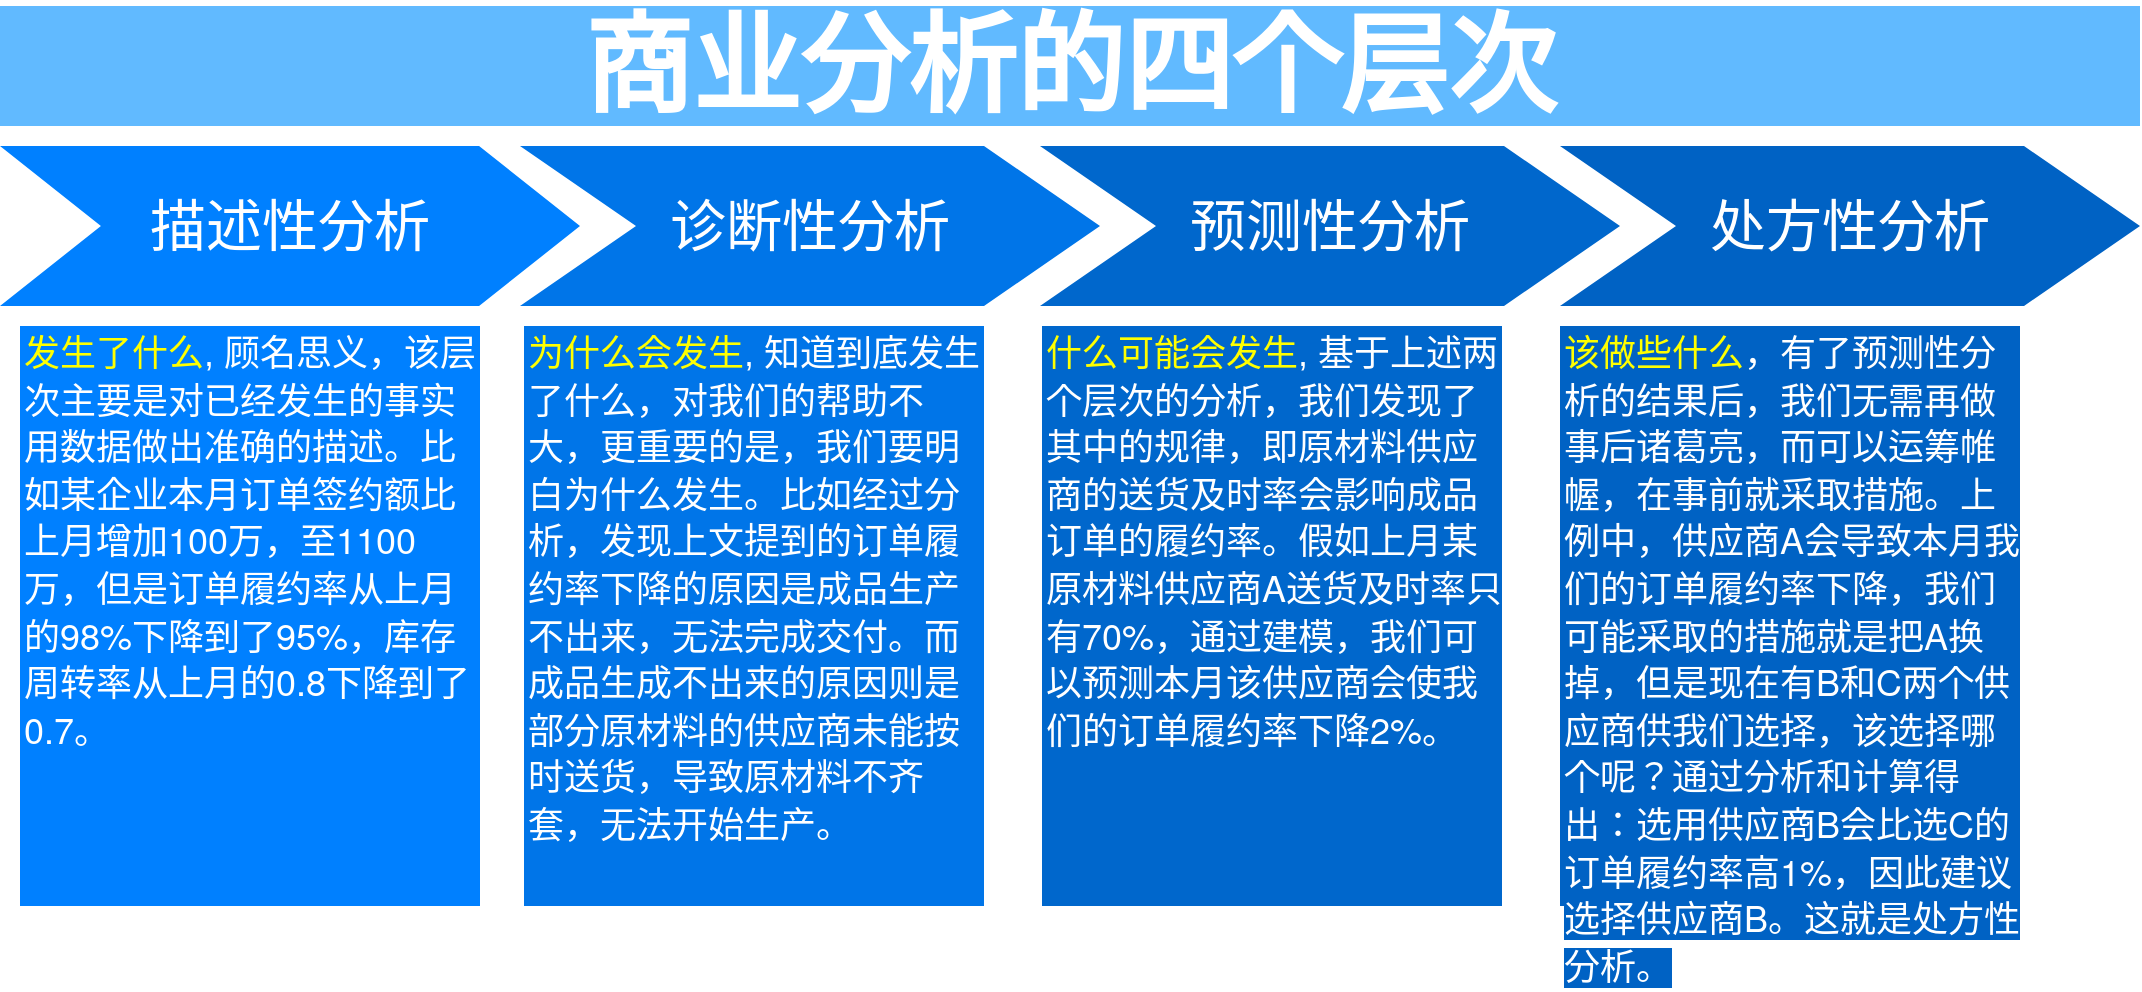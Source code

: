 <mxfile version="14.0.3" type="github">
  <diagram name="Page-1" id="d9b1e647-80fa-b4a2-5024-87a742678bcc">
    <mxGraphModel dx="1422" dy="713" grid="1" gridSize="10" guides="1" tooltips="1" connect="1" arrows="1" fold="1" page="1" pageScale="1" pageWidth="1100" pageHeight="850" background="#ffffff" math="0" shadow="0">
      <root>
        <mxCell id="0" />
        <mxCell id="1" parent="0" />
        <mxCell id="57fe6abec08f04cb-1" value="描述性分析" style="shape=step;whiteSpace=wrap;html=1;fontSize=28;fillColor=#0080FF;fontColor=#FFFFFF;strokeColor=none;size=0.174;" parent="1" vertex="1">
          <mxGeometry x="10" y="180" width="290" height="80" as="geometry" />
        </mxCell>
        <mxCell id="57fe6abec08f04cb-2" value="诊断性分析" style="shape=step;whiteSpace=wrap;html=1;fontSize=28;fillColor=#0075E8;fontColor=#FFFFFF;strokeColor=none;" parent="1" vertex="1">
          <mxGeometry x="270" y="180" width="290" height="80" as="geometry" />
        </mxCell>
        <mxCell id="57fe6abec08f04cb-3" value="预测性分析" style="shape=step;whiteSpace=wrap;html=1;fontSize=28;fillColor=#0067CC;fontColor=#FFFFFF;strokeColor=none;" parent="1" vertex="1">
          <mxGeometry x="530" y="180" width="290" height="80" as="geometry" />
        </mxCell>
        <mxCell id="57fe6abec08f04cb-4" value="处方性分析" style="shape=step;whiteSpace=wrap;html=1;fontSize=28;fillColor=#0062C4;fontColor=#FFFFFF;strokeColor=none;" parent="1" vertex="1">
          <mxGeometry x="790" y="180" width="290" height="80" as="geometry" />
        </mxCell>
        <mxCell id="57fe6abec08f04cb-7" value="&lt;font color=&quot;#ffffff&quot;&gt;商业分析的四个层次&lt;/font&gt;" style="text;html=1;strokeColor=none;fillColor=#61BAFF;align=center;verticalAlign=middle;whiteSpace=wrap;fontSize=54;fontStyle=1;fontColor=#004D99;" parent="1" vertex="1">
          <mxGeometry x="10" y="110" width="1070" height="60" as="geometry" />
        </mxCell>
        <mxCell id="57fe6abec08f04cb-8" value="&lt;font style=&quot;font-size: 18px ; background-color: rgb(0 , 128 , 255)&quot;&gt;&lt;span style=&quot;font-family: &amp;#34;pingfang sc&amp;#34; , &amp;#34;helvetica neue&amp;#34; , &amp;#34;helvetica&amp;#34; , &amp;#34;arial&amp;#34; , &amp;#34;microsoft yahei&amp;#34; , sans-serif ; text-align: justify&quot;&gt;&lt;font color=&quot;#ffff00&quot;&gt;发生了什么&lt;/font&gt;&lt;/span&gt;&lt;font color=&quot;#ffffff&quot;&gt;, 顾名思义，&lt;span style=&quot;font-family: &amp;#34;pingfang sc&amp;#34; , &amp;#34;helvetica neue&amp;#34; , &amp;#34;helvetica&amp;#34; , &amp;#34;arial&amp;#34; , &amp;#34;microsoft yahei&amp;#34; , sans-serif ; text-align: justify&quot;&gt;该层次主要是对已经发生的事实用数据做出准确的描述。比如某企业本月订单签约额比上月增加100万，至1100万，但是订单履约率从上月的98%下降到了95%，库存周转率从上月的0.8下降到了0.7。&lt;/span&gt;&lt;/font&gt;&lt;/font&gt;" style="text;spacingTop=-5;whiteSpace=wrap;html=1;align=left;fontSize=12;fontFamily=Helvetica;strokeColor=none;fillColor=#0080FF;" parent="1" vertex="1">
          <mxGeometry x="20" y="270" width="230" height="290" as="geometry" />
        </mxCell>
        <mxCell id="57fe6abec08f04cb-9" value="&lt;font style=&quot;font-size: 18px ; background-color: rgb(0 , 117 , 232)&quot;&gt;&lt;span style=&quot;font-family: &amp;#34;pingfang sc&amp;#34; , &amp;#34;helvetica neue&amp;#34; , &amp;#34;helvetica&amp;#34; , &amp;#34;arial&amp;#34; , &amp;#34;microsoft yahei&amp;#34; , sans-serif ; text-align: justify&quot;&gt;&lt;font color=&quot;#ffff00&quot;&gt;为什么会发生&lt;/font&gt;&lt;/span&gt;&lt;font color=&quot;#ffffff&quot;&gt;,&amp;nbsp;&lt;span style=&quot;font-family: &amp;#34;pingfang sc&amp;#34; , &amp;#34;helvetica neue&amp;#34; , &amp;#34;helvetica&amp;#34; , &amp;#34;arial&amp;#34; , &amp;#34;microsoft yahei&amp;#34; , sans-serif ; text-align: justify&quot;&gt;知道到底发生了什么，对我们的帮助不大，更重要的是，我们要明白为什么发生。比如经过分析，发现上文提到的订单履约率下降的原因是成品生产不出来，无法完成交付。而成品生成不出来的原因则是部分原材料的供应商未能按时送货，导致原材料不齐套，无法开始生产。&lt;/span&gt;&lt;/font&gt;&lt;/font&gt;" style="text;spacingTop=-5;whiteSpace=wrap;html=1;align=left;fontSize=12;fontFamily=Helvetica;strokeColor=none;fillColor=#0075E8;" parent="1" vertex="1">
          <mxGeometry x="272" y="270" width="230" height="290" as="geometry" />
        </mxCell>
        <mxCell id="57fe6abec08f04cb-10" value="&lt;font style=&quot;font-size: 18px ; background-color: rgb(0 , 103 , 204)&quot;&gt;&lt;span style=&quot;font-family: &amp;#34;pingfang sc&amp;#34; , &amp;#34;helvetica neue&amp;#34; , &amp;#34;helvetica&amp;#34; , &amp;#34;arial&amp;#34; , &amp;#34;microsoft yahei&amp;#34; , sans-serif ; text-align: justify&quot;&gt;&lt;font color=&quot;#ffff00&quot;&gt;什么可能会发生&lt;/font&gt;&lt;/span&gt;&lt;font color=&quot;#ffffff&quot;&gt;,&amp;nbsp;&lt;span style=&quot;font-family: &amp;#34;pingfang sc&amp;#34; , &amp;#34;helvetica neue&amp;#34; , &amp;#34;helvetica&amp;#34; , &amp;#34;arial&amp;#34; , &amp;#34;microsoft yahei&amp;#34; , sans-serif ; text-align: justify&quot;&gt;基于上述两个层次的分析，我们发现了其中的规律，即原材料供应商的送货及时率会影响成品订单的履约率。假如上月某原材料供应商A送货及时率只有70%，通过建模，我们可以预测本月该供应商会使我们的订单履约率下降2%。&lt;/span&gt;&lt;/font&gt;&lt;/font&gt;" style="text;spacingTop=-5;whiteSpace=wrap;html=1;align=left;fontSize=12;fontFamily=Helvetica;strokeColor=none;fillColor=#0067cc;" parent="1" vertex="1">
          <mxGeometry x="531" y="270" width="230" height="290" as="geometry" />
        </mxCell>
        <mxCell id="57fe6abec08f04cb-11" value="&lt;font style=&quot;font-size: 18px ; background-color: rgb(0 , 98 , 196)&quot;&gt;&lt;span style=&quot;font-family: &amp;#34;pingfang sc&amp;#34; , &amp;#34;helvetica neue&amp;#34; , &amp;#34;helvetica&amp;#34; , &amp;#34;arial&amp;#34; , &amp;#34;microsoft yahei&amp;#34; , sans-serif ; text-align: justify&quot;&gt;&lt;font color=&quot;#ffff00&quot;&gt;该做些什么&lt;/font&gt;&lt;font color=&quot;#ffffff&quot;&gt;，&lt;/font&gt;&lt;/span&gt;&lt;span style=&quot;color: rgb(255 , 255 , 255) ; font-family: &amp;#34;pingfang sc&amp;#34; , &amp;#34;helvetica neue&amp;#34; , &amp;#34;helvetica&amp;#34; , &amp;#34;arial&amp;#34; , &amp;#34;microsoft yahei&amp;#34; , sans-serif ; text-align: justify&quot;&gt;有了预测性分析的结果后，我们无需再做事后诸葛亮，而可以运筹帷幄，在事前就采取措施。上例中，供应商A会导致本月我们的订单履约率下降，我们可能采取的措施就是把A换掉，但是现在有B和C两个供应商供我们选择，该选择哪个呢？通过分析和计算得出：选用供应商B会比选C的订单履约率高1%，因此建议选择供应商B。这就是处方性分析。&lt;/span&gt;&lt;/font&gt;" style="text;spacingTop=-5;whiteSpace=wrap;html=1;align=left;fontSize=12;fontFamily=Helvetica;strokeColor=none;fillColor=#0062C4;" parent="1" vertex="1">
          <mxGeometry x="790" y="270" width="230" height="290" as="geometry" />
        </mxCell>
      </root>
    </mxGraphModel>
  </diagram>
</mxfile>
